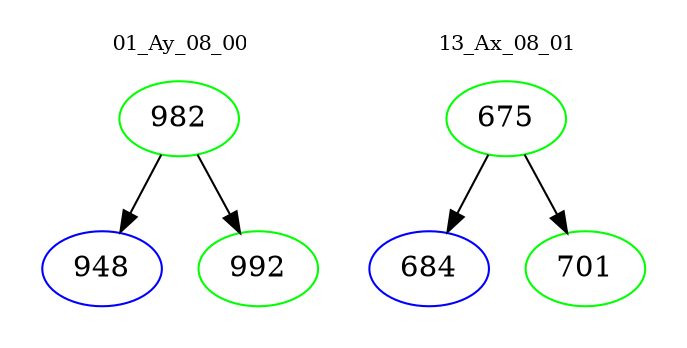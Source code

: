 digraph{
subgraph cluster_0 {
color = white
label = "01_Ay_08_00";
fontsize=10;
T0_982 [label="982", color="green"]
T0_982 -> T0_948 [color="black"]
T0_948 [label="948", color="blue"]
T0_982 -> T0_992 [color="black"]
T0_992 [label="992", color="green"]
}
subgraph cluster_1 {
color = white
label = "13_Ax_08_01";
fontsize=10;
T1_675 [label="675", color="green"]
T1_675 -> T1_684 [color="black"]
T1_684 [label="684", color="blue"]
T1_675 -> T1_701 [color="black"]
T1_701 [label="701", color="green"]
}
}
